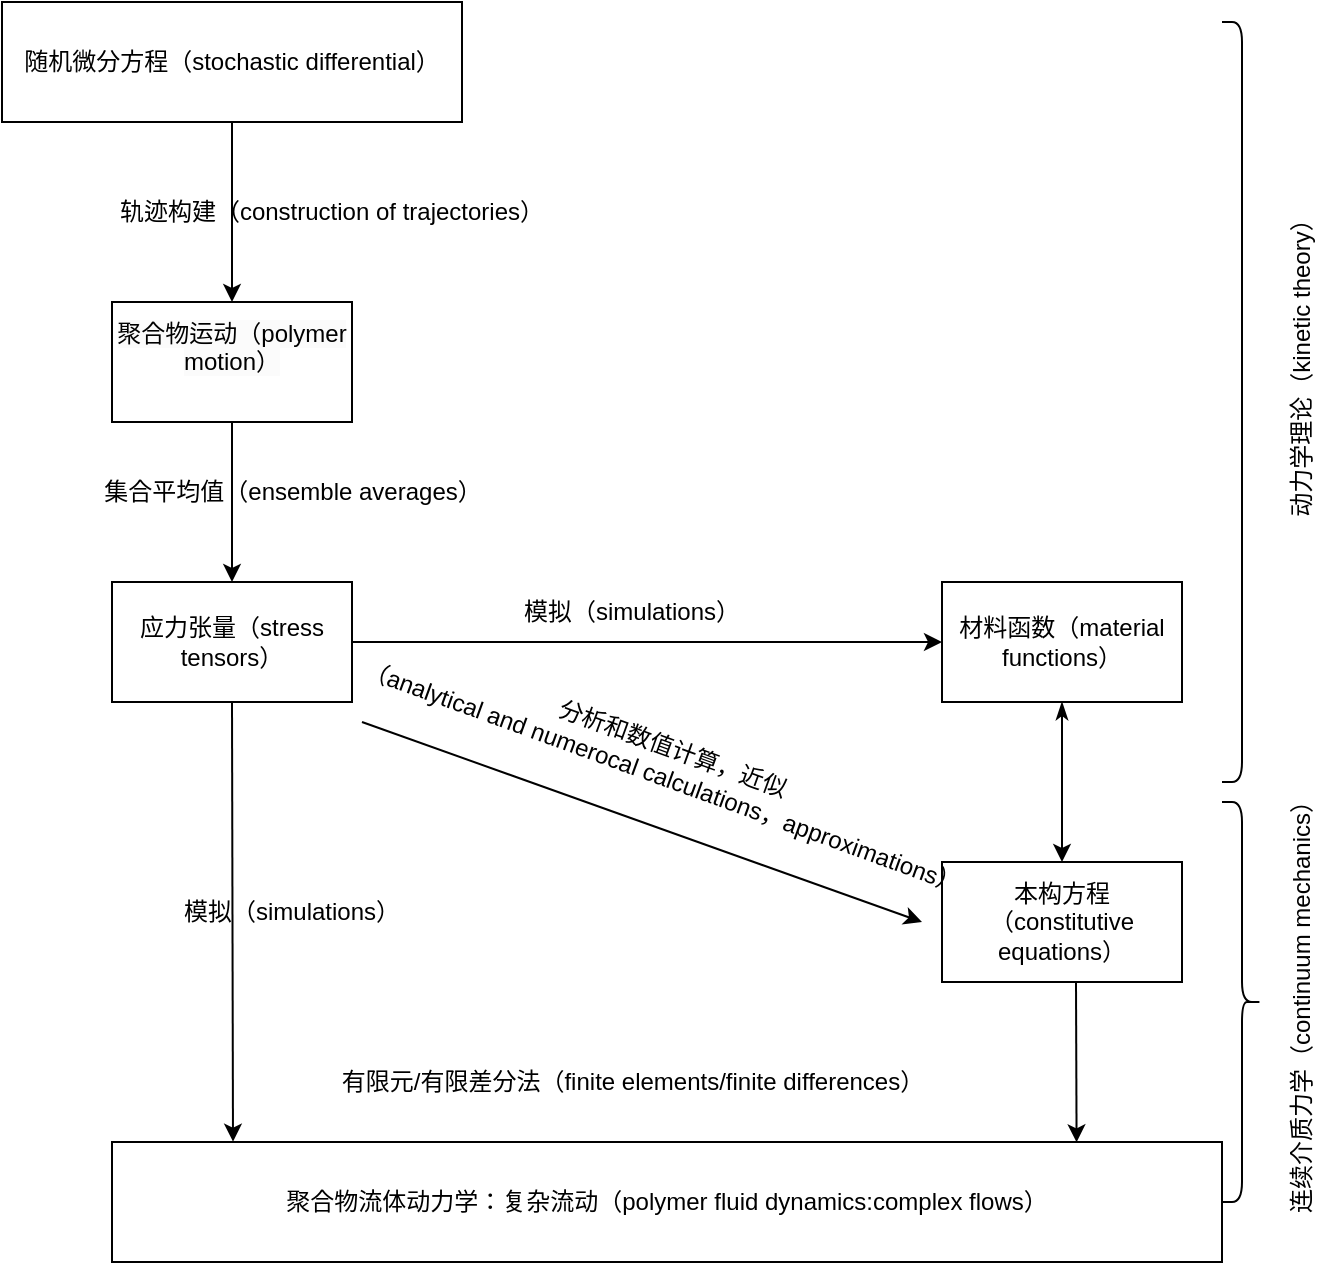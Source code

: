 <mxfile version="21.0.6" type="github">
  <diagram name="第 1 页" id="pjvNsAx7YbJ8cmZE5kwV">
    <mxGraphModel dx="1036" dy="535" grid="1" gridSize="10" guides="1" tooltips="1" connect="1" arrows="1" fold="1" page="1" pageScale="1" pageWidth="827" pageHeight="1169" math="0" shadow="0">
      <root>
        <mxCell id="0" />
        <mxCell id="1" parent="0" />
        <mxCell id="4ZGNgnVhFvvFpd6PDkWD-21" value="" style="edgeStyle=orthogonalEdgeStyle;rounded=0;orthogonalLoop=1;jettySize=auto;html=1;" edge="1" parent="1" source="4ZGNgnVhFvvFpd6PDkWD-1" target="4ZGNgnVhFvvFpd6PDkWD-4">
          <mxGeometry relative="1" as="geometry" />
        </mxCell>
        <mxCell id="4ZGNgnVhFvvFpd6PDkWD-1" value="随机微分方程（stochastic differential）" style="rounded=0;whiteSpace=wrap;html=1;" vertex="1" parent="1">
          <mxGeometry x="140" width="230" height="60" as="geometry" />
        </mxCell>
        <mxCell id="4ZGNgnVhFvvFpd6PDkWD-9" value="" style="edgeStyle=orthogonalEdgeStyle;rounded=0;orthogonalLoop=1;jettySize=auto;html=1;" edge="1" parent="1" source="4ZGNgnVhFvvFpd6PDkWD-2" target="4ZGNgnVhFvvFpd6PDkWD-8">
          <mxGeometry relative="1" as="geometry" />
        </mxCell>
        <mxCell id="4ZGNgnVhFvvFpd6PDkWD-2" value="应力张量（stress tensors）" style="whiteSpace=wrap;html=1;rounded=0;" vertex="1" parent="1">
          <mxGeometry x="195" y="290" width="120" height="60" as="geometry" />
        </mxCell>
        <mxCell id="4ZGNgnVhFvvFpd6PDkWD-22" value="" style="edgeStyle=orthogonalEdgeStyle;rounded=0;orthogonalLoop=1;jettySize=auto;html=1;" edge="1" parent="1" source="4ZGNgnVhFvvFpd6PDkWD-4" target="4ZGNgnVhFvvFpd6PDkWD-2">
          <mxGeometry relative="1" as="geometry" />
        </mxCell>
        <mxCell id="4ZGNgnVhFvvFpd6PDkWD-4" value="&#xa;&lt;span style=&quot;color: rgb(0, 0, 0); font-family: Helvetica; font-size: 12px; font-style: normal; font-variant-ligatures: normal; font-variant-caps: normal; font-weight: 400; letter-spacing: normal; orphans: 2; text-align: center; text-indent: 0px; text-transform: none; widows: 2; word-spacing: 0px; -webkit-text-stroke-width: 0px; background-color: rgb(251, 251, 251); text-decoration-thickness: initial; text-decoration-style: initial; text-decoration-color: initial; float: none; display: inline !important;&quot;&gt;聚合物运动（polymer motion）&lt;/span&gt;&#xa;&#xa;" style="whiteSpace=wrap;html=1;rounded=0;" vertex="1" parent="1">
          <mxGeometry x="195" y="150" width="120" height="60" as="geometry" />
        </mxCell>
        <mxCell id="4ZGNgnVhFvvFpd6PDkWD-6" value="聚合物流体动力学：复杂流动（polymer fluid dynamics:complex flows）" style="whiteSpace=wrap;html=1;rounded=0;" vertex="1" parent="1">
          <mxGeometry x="195" y="570" width="555" height="60" as="geometry" />
        </mxCell>
        <mxCell id="4ZGNgnVhFvvFpd6PDkWD-11" value="" style="edgeStyle=orthogonalEdgeStyle;rounded=0;orthogonalLoop=1;jettySize=auto;html=1;startArrow=classicThin;startFill=1;" edge="1" parent="1" source="4ZGNgnVhFvvFpd6PDkWD-8" target="4ZGNgnVhFvvFpd6PDkWD-10">
          <mxGeometry relative="1" as="geometry" />
        </mxCell>
        <mxCell id="4ZGNgnVhFvvFpd6PDkWD-8" value="材料函数（material functions）" style="whiteSpace=wrap;html=1;rounded=0;" vertex="1" parent="1">
          <mxGeometry x="610" y="290" width="120" height="60" as="geometry" />
        </mxCell>
        <mxCell id="4ZGNgnVhFvvFpd6PDkWD-10" value="本构方程（constitutive equations）" style="whiteSpace=wrap;html=1;rounded=0;" vertex="1" parent="1">
          <mxGeometry x="610" y="430" width="120" height="60" as="geometry" />
        </mxCell>
        <mxCell id="4ZGNgnVhFvvFpd6PDkWD-19" value="" style="endArrow=classic;html=1;rounded=0;entryX=0.869;entryY=0.003;entryDx=0;entryDy=0;entryPerimeter=0;" edge="1" parent="1" target="4ZGNgnVhFvvFpd6PDkWD-6">
          <mxGeometry width="50" height="50" relative="1" as="geometry">
            <mxPoint x="677" y="490" as="sourcePoint" />
            <mxPoint x="440" y="430" as="targetPoint" />
          </mxGeometry>
        </mxCell>
        <mxCell id="4ZGNgnVhFvvFpd6PDkWD-23" value="" style="endArrow=classic;html=1;rounded=0;exitX=0.5;exitY=1;exitDx=0;exitDy=0;entryX=0.109;entryY=-0.003;entryDx=0;entryDy=0;entryPerimeter=0;" edge="1" parent="1" source="4ZGNgnVhFvvFpd6PDkWD-2" target="4ZGNgnVhFvvFpd6PDkWD-6">
          <mxGeometry width="50" height="50" relative="1" as="geometry">
            <mxPoint x="390" y="450" as="sourcePoint" />
            <mxPoint x="440" y="400" as="targetPoint" />
          </mxGeometry>
        </mxCell>
        <mxCell id="4ZGNgnVhFvvFpd6PDkWD-24" value="轨迹构建（construction of trajectories）" style="text;html=1;strokeColor=none;fillColor=none;align=center;verticalAlign=middle;whiteSpace=wrap;rounded=0;" vertex="1" parent="1">
          <mxGeometry x="180" y="90" width="250" height="30" as="geometry" />
        </mxCell>
        <mxCell id="4ZGNgnVhFvvFpd6PDkWD-25" value="集合平均值（ensemble averages）" style="text;html=1;align=center;verticalAlign=middle;resizable=0;points=[];autosize=1;strokeColor=none;fillColor=none;" vertex="1" parent="1">
          <mxGeometry x="180" y="230" width="210" height="30" as="geometry" />
        </mxCell>
        <mxCell id="4ZGNgnVhFvvFpd6PDkWD-26" value="模拟（simulations）" style="text;html=1;strokeColor=none;fillColor=none;align=center;verticalAlign=middle;whiteSpace=wrap;rounded=0;" vertex="1" parent="1">
          <mxGeometry x="390" y="290" width="130" height="30" as="geometry" />
        </mxCell>
        <mxCell id="4ZGNgnVhFvvFpd6PDkWD-27" value="模拟（simulations）" style="text;html=1;strokeColor=none;fillColor=none;align=center;verticalAlign=middle;whiteSpace=wrap;rounded=0;" vertex="1" parent="1">
          <mxGeometry x="220" y="440" width="130" height="30" as="geometry" />
        </mxCell>
        <mxCell id="4ZGNgnVhFvvFpd6PDkWD-28" value="有限元/有限差分法（finite elements/finite differences）" style="text;html=1;align=center;verticalAlign=middle;resizable=0;points=[];autosize=1;strokeColor=none;fillColor=none;" vertex="1" parent="1">
          <mxGeometry x="300" y="525" width="310" height="30" as="geometry" />
        </mxCell>
        <mxCell id="4ZGNgnVhFvvFpd6PDkWD-29" value="分析和数值计算，近似&lt;br&gt;（analytical and numerocal calculations，approximations）" style="text;html=1;strokeColor=none;fillColor=none;align=center;verticalAlign=middle;whiteSpace=wrap;rounded=0;rotation=20;" vertex="1" parent="1">
          <mxGeometry x="307.5" y="360" width="330" height="40" as="geometry" />
        </mxCell>
        <mxCell id="4ZGNgnVhFvvFpd6PDkWD-31" value="" style="endArrow=classic;html=1;rounded=0;" edge="1" parent="1">
          <mxGeometry width="50" height="50" relative="1" as="geometry">
            <mxPoint x="320" y="360" as="sourcePoint" />
            <mxPoint x="600" y="460" as="targetPoint" />
          </mxGeometry>
        </mxCell>
        <mxCell id="4ZGNgnVhFvvFpd6PDkWD-32" value="" style="shape=curlyBracket;whiteSpace=wrap;html=1;rounded=1;flipH=1;labelPosition=right;verticalLabelPosition=middle;align=left;verticalAlign=middle;size=0;" vertex="1" parent="1">
          <mxGeometry x="750" y="10" width="10" height="380" as="geometry" />
        </mxCell>
        <mxCell id="4ZGNgnVhFvvFpd6PDkWD-33" value="" style="shape=curlyBracket;whiteSpace=wrap;html=1;rounded=1;flipH=1;labelPosition=right;verticalLabelPosition=middle;align=left;verticalAlign=middle;" vertex="1" parent="1">
          <mxGeometry x="750" y="400" width="20" height="200" as="geometry" />
        </mxCell>
        <mxCell id="4ZGNgnVhFvvFpd6PDkWD-36" value="连续介质力学（continuum mechanics）" style="text;html=1;align=center;verticalAlign=middle;resizable=0;points=[];autosize=1;strokeColor=none;fillColor=none;rotation=-90;" vertex="1" parent="1">
          <mxGeometry x="670" y="485" width="240" height="30" as="geometry" />
        </mxCell>
        <mxCell id="4ZGNgnVhFvvFpd6PDkWD-37" value="动力学理论（kinetic theory）" style="text;html=1;strokeColor=none;fillColor=none;align=center;verticalAlign=middle;whiteSpace=wrap;rounded=0;rotation=-90;" vertex="1" parent="1">
          <mxGeometry x="675" y="165" width="230" height="30" as="geometry" />
        </mxCell>
      </root>
    </mxGraphModel>
  </diagram>
</mxfile>
